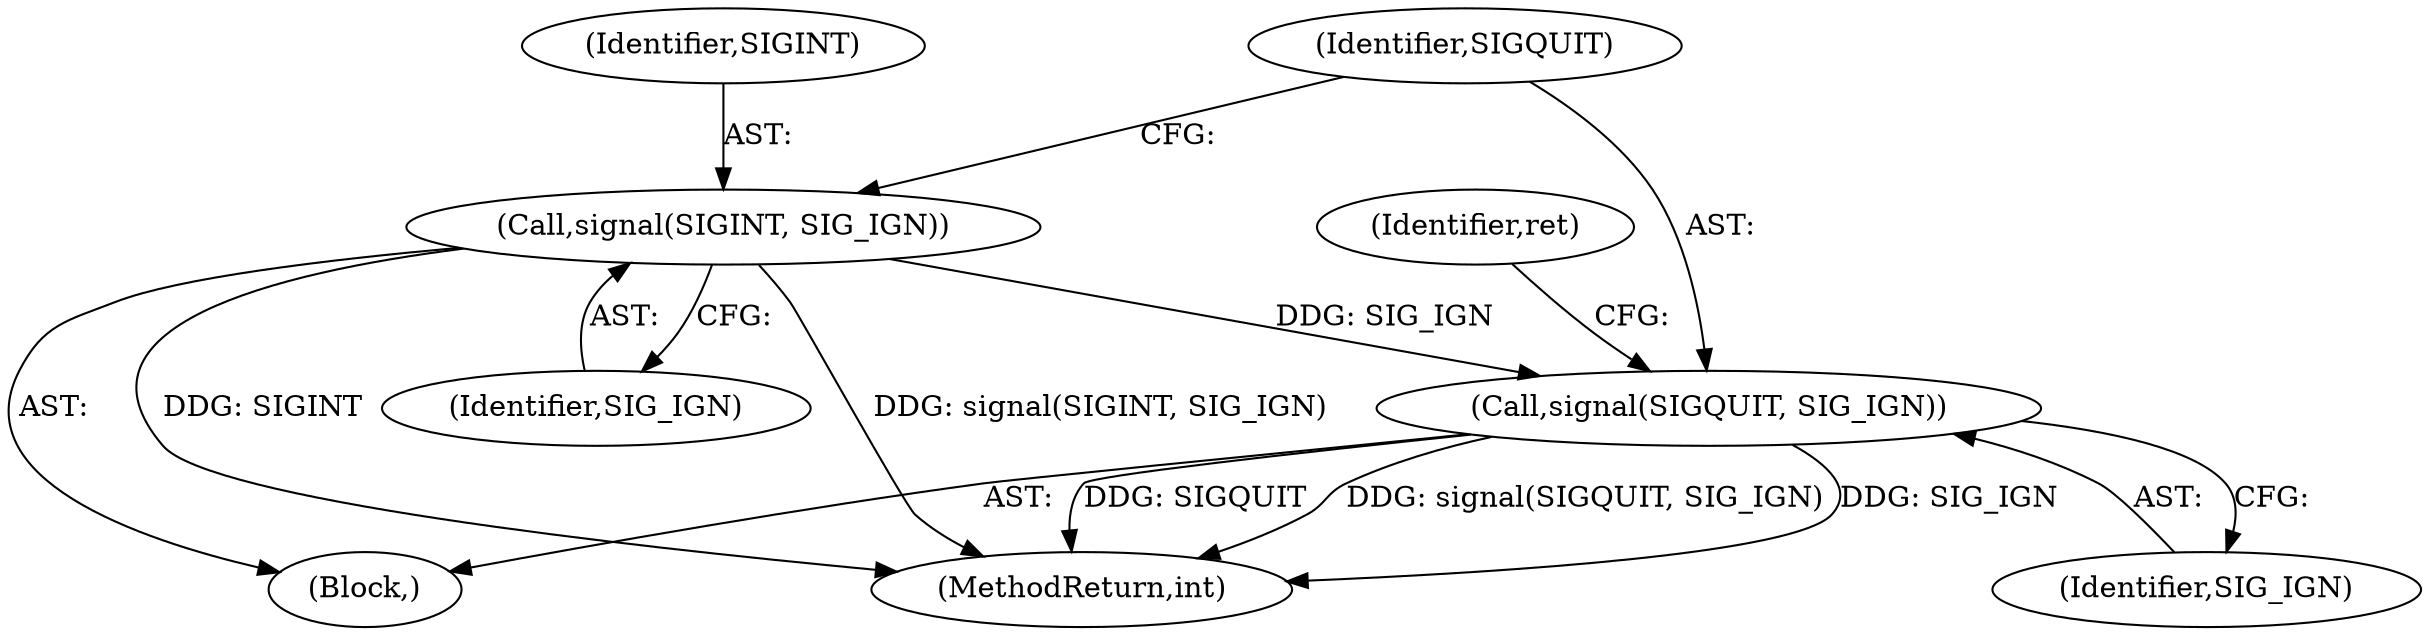 digraph "0_lxc_81f466d05f2a89cb4f122ef7f593ff3f279b165c_1@API" {
"1000426" [label="(Call,signal(SIGQUIT, SIG_IGN))"];
"1000423" [label="(Call,signal(SIGINT, SIG_IGN))"];
"1000430" [label="(Identifier,ret)"];
"1000428" [label="(Identifier,SIG_IGN)"];
"1000791" [label="(MethodReturn,int)"];
"1000422" [label="(Block,)"];
"1000425" [label="(Identifier,SIG_IGN)"];
"1000424" [label="(Identifier,SIGINT)"];
"1000423" [label="(Call,signal(SIGINT, SIG_IGN))"];
"1000426" [label="(Call,signal(SIGQUIT, SIG_IGN))"];
"1000427" [label="(Identifier,SIGQUIT)"];
"1000426" -> "1000422"  [label="AST: "];
"1000426" -> "1000428"  [label="CFG: "];
"1000427" -> "1000426"  [label="AST: "];
"1000428" -> "1000426"  [label="AST: "];
"1000430" -> "1000426"  [label="CFG: "];
"1000426" -> "1000791"  [label="DDG: SIG_IGN"];
"1000426" -> "1000791"  [label="DDG: SIGQUIT"];
"1000426" -> "1000791"  [label="DDG: signal(SIGQUIT, SIG_IGN)"];
"1000423" -> "1000426"  [label="DDG: SIG_IGN"];
"1000423" -> "1000422"  [label="AST: "];
"1000423" -> "1000425"  [label="CFG: "];
"1000424" -> "1000423"  [label="AST: "];
"1000425" -> "1000423"  [label="AST: "];
"1000427" -> "1000423"  [label="CFG: "];
"1000423" -> "1000791"  [label="DDG: signal(SIGINT, SIG_IGN)"];
"1000423" -> "1000791"  [label="DDG: SIGINT"];
}
